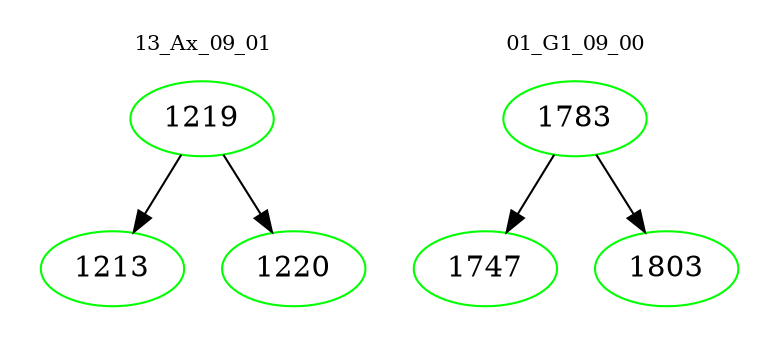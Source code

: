 digraph{
subgraph cluster_0 {
color = white
label = "13_Ax_09_01";
fontsize=10;
T0_1219 [label="1219", color="green"]
T0_1219 -> T0_1213 [color="black"]
T0_1213 [label="1213", color="green"]
T0_1219 -> T0_1220 [color="black"]
T0_1220 [label="1220", color="green"]
}
subgraph cluster_1 {
color = white
label = "01_G1_09_00";
fontsize=10;
T1_1783 [label="1783", color="green"]
T1_1783 -> T1_1747 [color="black"]
T1_1747 [label="1747", color="green"]
T1_1783 -> T1_1803 [color="black"]
T1_1803 [label="1803", color="green"]
}
}
